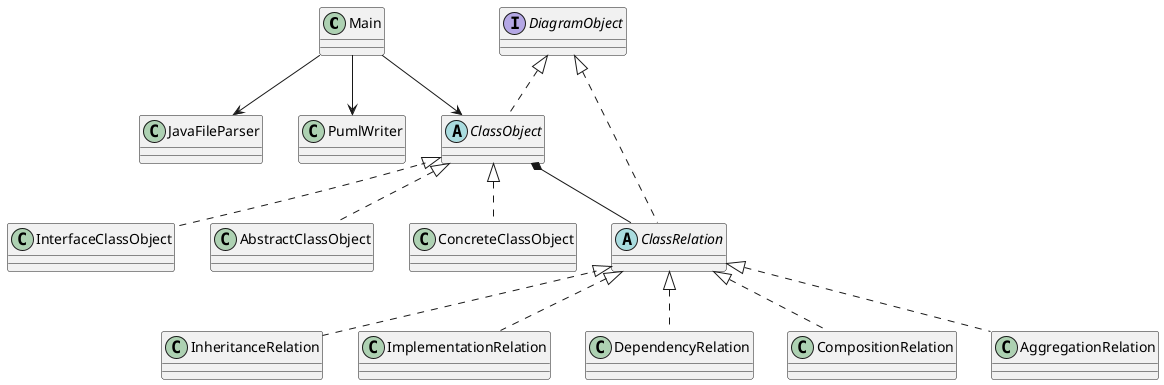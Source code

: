 @startuml
class Main
interface DiagramObject
abstract ClassObject
abstract ClassRelation
class JavaFileParser
class PumlWriter
class InheritanceRelation
class ImplementationRelation
class DependencyRelation
class CompositionRelation
class AggregationRelation
class InterfaceClassObject
class AbstractClassObject
class ConcreteClassObject

DiagramObject <|.. ClassObject
DiagramObject <|.. ClassRelation

ClassObject <|.. InterfaceClassObject
ClassObject <|.. AbstractClassObject
ClassObject <|.. ConcreteClassObject

ClassRelation <|.. InheritanceRelation
ClassRelation <|.. ImplementationRelation
ClassRelation <|.. DependencyRelation
ClassRelation <|.. CompositionRelation
ClassRelation <|.. AggregationRelation

Main --> ClassObject
Main --> JavaFileParser
Main --> PumlWriter

ClassObject *-- ClassRelation

@enduml